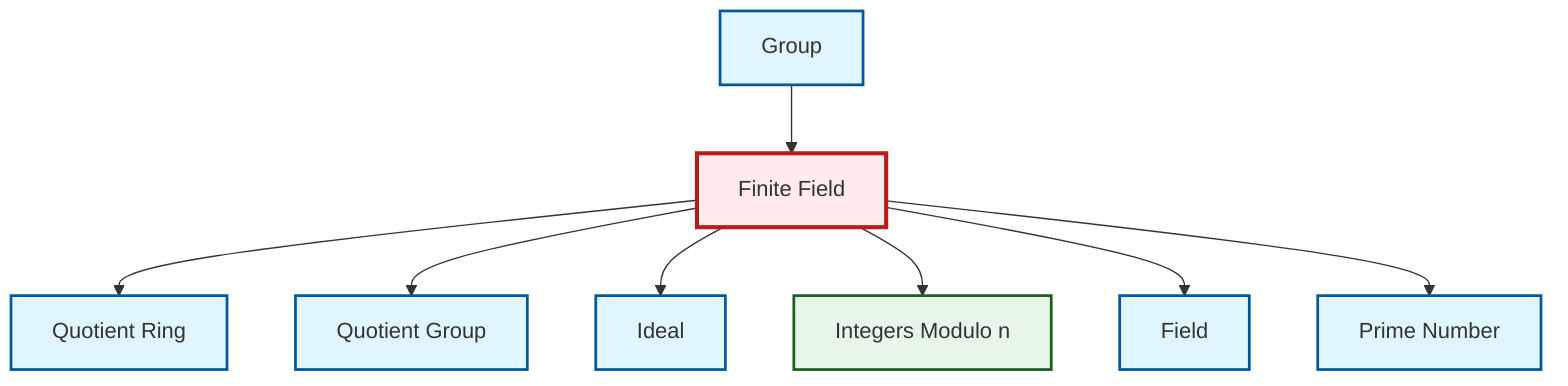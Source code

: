 graph TD
    classDef definition fill:#e1f5fe,stroke:#01579b,stroke-width:2px
    classDef theorem fill:#f3e5f5,stroke:#4a148c,stroke-width:2px
    classDef axiom fill:#fff3e0,stroke:#e65100,stroke-width:2px
    classDef example fill:#e8f5e9,stroke:#1b5e20,stroke-width:2px
    classDef current fill:#ffebee,stroke:#b71c1c,stroke-width:3px
    def-ideal["Ideal"]:::definition
    def-prime["Prime Number"]:::definition
    def-group["Group"]:::definition
    def-quotient-group["Quotient Group"]:::definition
    ex-quotient-integers-mod-n["Integers Modulo n"]:::example
    def-quotient-ring["Quotient Ring"]:::definition
    ex-finite-field["Finite Field"]:::example
    def-field["Field"]:::definition
    ex-finite-field --> def-quotient-ring
    ex-finite-field --> def-quotient-group
    ex-finite-field --> def-ideal
    ex-finite-field --> ex-quotient-integers-mod-n
    def-group --> ex-finite-field
    ex-finite-field --> def-field
    ex-finite-field --> def-prime
    class ex-finite-field current